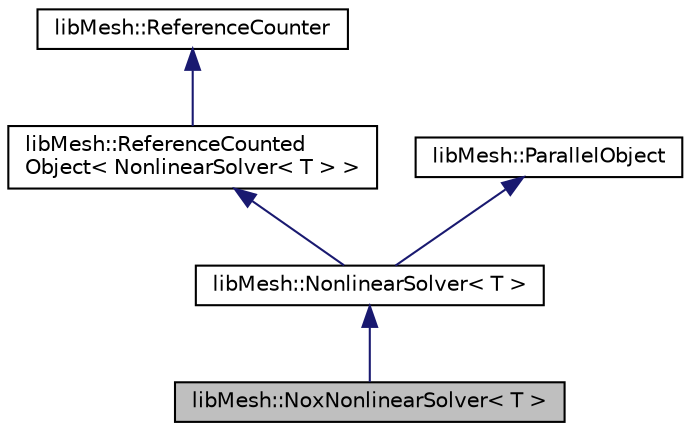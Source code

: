 digraph "libMesh::NoxNonlinearSolver&lt; T &gt;"
{
 // INTERACTIVE_SVG=YES
  edge [fontname="Helvetica",fontsize="10",labelfontname="Helvetica",labelfontsize="10"];
  node [fontname="Helvetica",fontsize="10",shape=record];
  Node1 [label="libMesh::NoxNonlinearSolver\< T \>",height=0.2,width=0.4,color="black", fillcolor="grey75", style="filled" fontcolor="black"];
  Node2 -> Node1 [dir="back",color="midnightblue",fontsize="10",style="solid",fontname="Helvetica"];
  Node2 [label="libMesh::NonlinearSolver\< T \>",height=0.2,width=0.4,color="black", fillcolor="white", style="filled",URL="$classlibMesh_1_1NonlinearSolver.html",tooltip="This base class can be inherited from to provide interfaces to nonlinear solvers from different packa..."];
  Node3 -> Node2 [dir="back",color="midnightblue",fontsize="10",style="solid",fontname="Helvetica"];
  Node3 [label="libMesh::ReferenceCounted\lObject\< NonlinearSolver\< T \> \>",height=0.2,width=0.4,color="black", fillcolor="white", style="filled",URL="$classlibMesh_1_1ReferenceCountedObject.html"];
  Node4 -> Node3 [dir="back",color="midnightblue",fontsize="10",style="solid",fontname="Helvetica"];
  Node4 [label="libMesh::ReferenceCounter",height=0.2,width=0.4,color="black", fillcolor="white", style="filled",URL="$classlibMesh_1_1ReferenceCounter.html",tooltip="This is the base class for enabling reference counting. "];
  Node5 -> Node2 [dir="back",color="midnightblue",fontsize="10",style="solid",fontname="Helvetica"];
  Node5 [label="libMesh::ParallelObject",height=0.2,width=0.4,color="black", fillcolor="white", style="filled",URL="$classlibMesh_1_1ParallelObject.html",tooltip="An object whose state is distributed along a set of processors. "];
}
